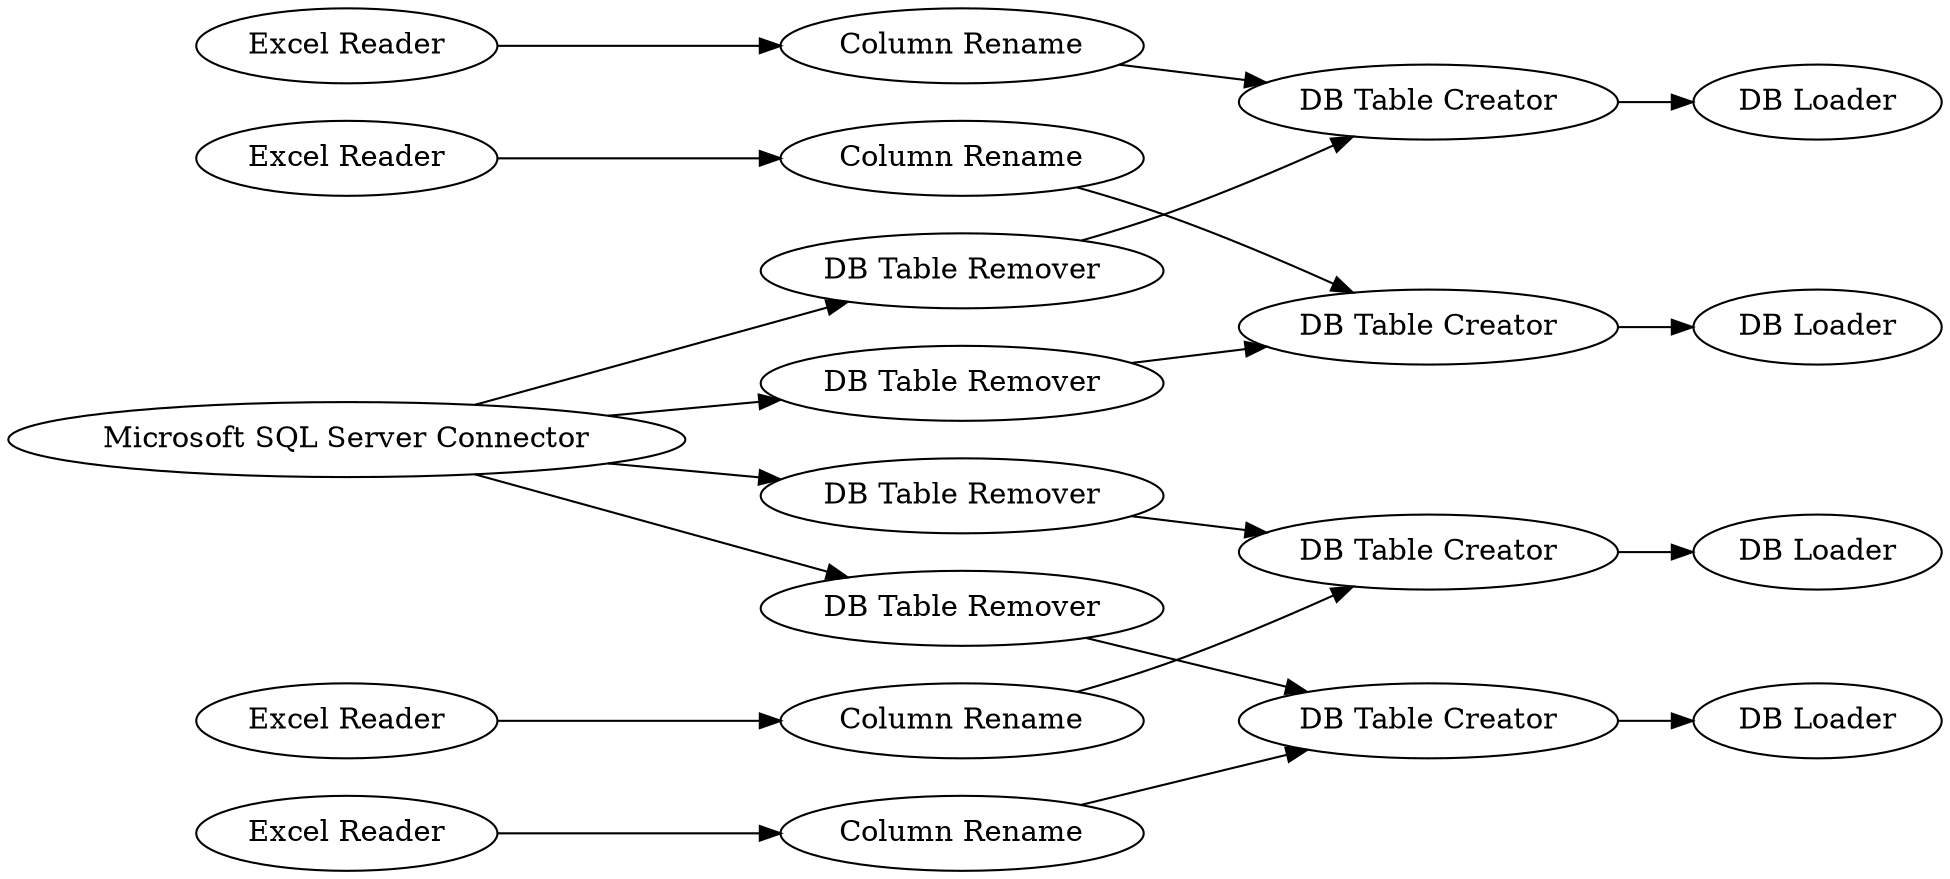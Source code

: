 digraph {
	9 -> 7
	7 -> 8
	21 -> 19
	23 -> 24
	27 -> 28
	18 -> 23
	6 -> 17
	28 -> 13
	26 -> 25
	6 -> 15
	6 -> 10
	16 -> 27
	10 -> 7
	6 -> 18
	17 -> 19
	19 -> 20
	15 -> 28
	1 -> 9
	22 -> 21
	25 -> 23
	27 [label="Column Rename"]
	7 [label="DB Table Creator"]
	9 [label="Column Rename"]
	18 [label="DB Table Remover"]
	21 [label="Column Rename"]
	26 [label="Excel Reader"]
	8 [label="DB Loader"]
	17 [label="DB Table Remover"]
	19 [label="DB Table Creator"]
	24 [label="DB Loader"]
	6 [label="Microsoft SQL Server Connector"]
	15 [label="DB Table Remover"]
	25 [label="Column Rename"]
	10 [label="DB Table Remover"]
	16 [label="Excel Reader"]
	1 [label="Excel Reader"]
	22 [label="Excel Reader"]
	28 [label="DB Table Creator"]
	23 [label="DB Table Creator"]
	20 [label="DB Loader"]
	13 [label="DB Loader"]
	rankdir=LR
}
